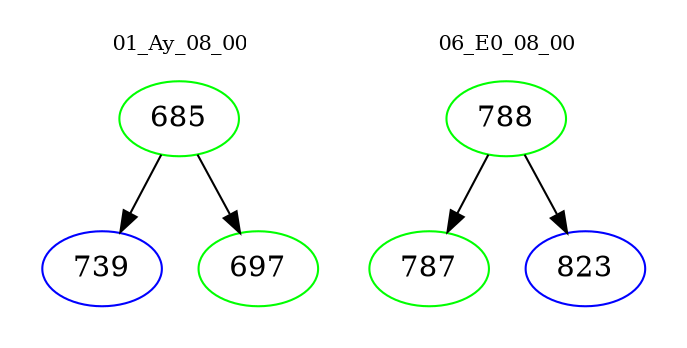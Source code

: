 digraph{
subgraph cluster_0 {
color = white
label = "01_Ay_08_00";
fontsize=10;
T0_685 [label="685", color="green"]
T0_685 -> T0_739 [color="black"]
T0_739 [label="739", color="blue"]
T0_685 -> T0_697 [color="black"]
T0_697 [label="697", color="green"]
}
subgraph cluster_1 {
color = white
label = "06_E0_08_00";
fontsize=10;
T1_788 [label="788", color="green"]
T1_788 -> T1_787 [color="black"]
T1_787 [label="787", color="green"]
T1_788 -> T1_823 [color="black"]
T1_823 [label="823", color="blue"]
}
}
